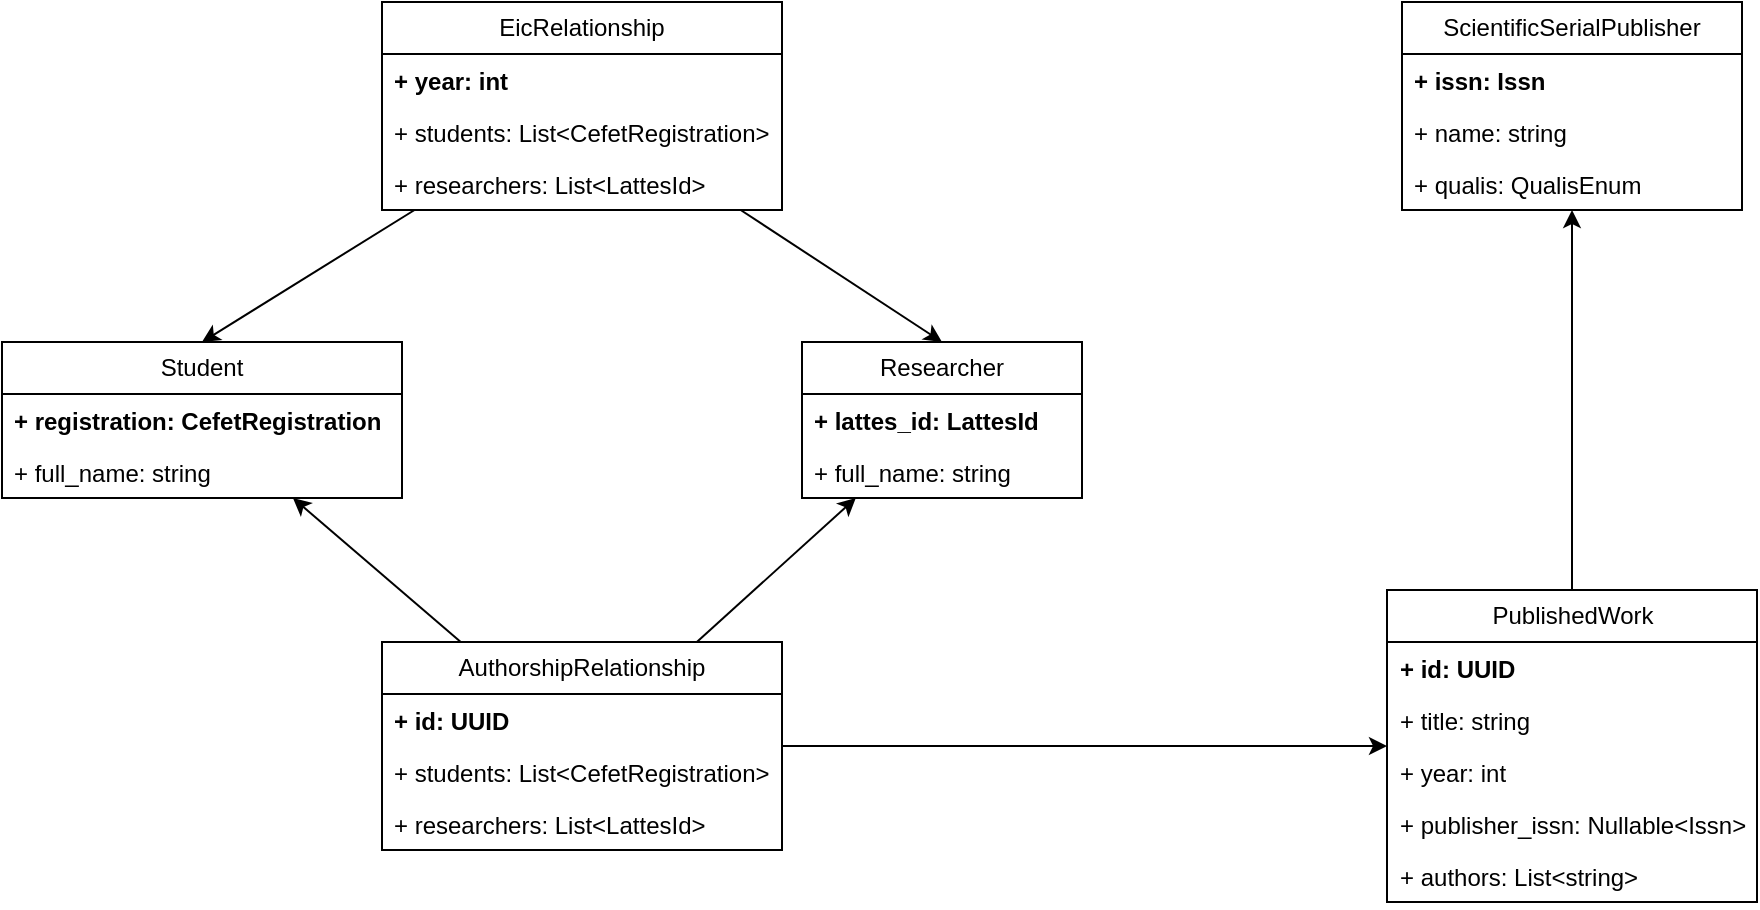 <mxfile version="22.0.6" type="google" pages="3">
  <diagram name="Data" id="g924wV_q9lsqk1HLsQ02">
    <mxGraphModel grid="1" page="0" gridSize="10" guides="1" tooltips="1" connect="1" arrows="1" fold="1" pageScale="1" pageWidth="827" pageHeight="1169" math="0" shadow="0">
      <root>
        <mxCell id="0" />
        <mxCell id="1" parent="0" />
        <mxCell id="8jh1-jTcFAT42vZJKRF9-1" value="Student" style="swimlane;fontStyle=0;childLayout=stackLayout;horizontal=1;startSize=26;fillColor=none;horizontalStack=0;resizeParent=1;resizeParentMax=0;resizeLast=0;collapsible=1;marginBottom=0;whiteSpace=wrap;html=1;" vertex="1" parent="1">
          <mxGeometry x="-90" y="430" width="200" height="78" as="geometry" />
        </mxCell>
        <mxCell id="8jh1-jTcFAT42vZJKRF9-2" value="&lt;b&gt;+ registration: CefetRegistration&lt;/b&gt;" style="text;strokeColor=none;fillColor=none;align=left;verticalAlign=top;spacingLeft=4;spacingRight=4;overflow=hidden;rotatable=0;points=[[0,0.5],[1,0.5]];portConstraint=eastwest;whiteSpace=wrap;html=1;" vertex="1" parent="8jh1-jTcFAT42vZJKRF9-1">
          <mxGeometry y="26" width="200" height="26" as="geometry" />
        </mxCell>
        <mxCell id="8jh1-jTcFAT42vZJKRF9-3" value="+ full_name: string" style="text;strokeColor=none;fillColor=none;align=left;verticalAlign=top;spacingLeft=4;spacingRight=4;overflow=hidden;rotatable=0;points=[[0,0.5],[1,0.5]];portConstraint=eastwest;whiteSpace=wrap;html=1;" vertex="1" parent="8jh1-jTcFAT42vZJKRF9-1">
          <mxGeometry y="52" width="200" height="26" as="geometry" />
        </mxCell>
        <mxCell id="8jh1-jTcFAT42vZJKRF9-5" value="Researcher" style="swimlane;fontStyle=0;childLayout=stackLayout;horizontal=1;startSize=26;fillColor=none;horizontalStack=0;resizeParent=1;resizeParentMax=0;resizeLast=0;collapsible=1;marginBottom=0;whiteSpace=wrap;html=1;" vertex="1" parent="1">
          <mxGeometry x="310" y="430" width="140" height="78" as="geometry" />
        </mxCell>
        <mxCell id="8jh1-jTcFAT42vZJKRF9-6" value="&lt;b&gt;+ lattes_id: LattesId&lt;/b&gt;" style="text;strokeColor=none;fillColor=none;align=left;verticalAlign=top;spacingLeft=4;spacingRight=4;overflow=hidden;rotatable=0;points=[[0,0.5],[1,0.5]];portConstraint=eastwest;whiteSpace=wrap;html=1;" vertex="1" parent="8jh1-jTcFAT42vZJKRF9-5">
          <mxGeometry y="26" width="140" height="26" as="geometry" />
        </mxCell>
        <mxCell id="8jh1-jTcFAT42vZJKRF9-7" value="+ full_name: string" style="text;strokeColor=none;fillColor=none;align=left;verticalAlign=top;spacingLeft=4;spacingRight=4;overflow=hidden;rotatable=0;points=[[0,0.5],[1,0.5]];portConstraint=eastwest;whiteSpace=wrap;html=1;" vertex="1" parent="8jh1-jTcFAT42vZJKRF9-5">
          <mxGeometry y="52" width="140" height="26" as="geometry" />
        </mxCell>
        <mxCell id="8jh1-jTcFAT42vZJKRF9-9" value="ScientificSerialPublisher" style="swimlane;fontStyle=0;childLayout=stackLayout;horizontal=1;startSize=26;fillColor=none;horizontalStack=0;resizeParent=1;resizeParentMax=0;resizeLast=0;collapsible=1;marginBottom=0;whiteSpace=wrap;html=1;" vertex="1" parent="1">
          <mxGeometry x="610" y="260" width="170" height="104" as="geometry" />
        </mxCell>
        <mxCell id="8jh1-jTcFAT42vZJKRF9-10" value="&lt;b&gt;+ issn: Issn&lt;/b&gt;" style="text;strokeColor=none;fillColor=none;align=left;verticalAlign=top;spacingLeft=4;spacingRight=4;overflow=hidden;rotatable=0;points=[[0,0.5],[1,0.5]];portConstraint=eastwest;whiteSpace=wrap;html=1;" vertex="1" parent="8jh1-jTcFAT42vZJKRF9-9">
          <mxGeometry y="26" width="170" height="26" as="geometry" />
        </mxCell>
        <mxCell id="8jh1-jTcFAT42vZJKRF9-11" value="+ name: string" style="text;strokeColor=none;fillColor=none;align=left;verticalAlign=top;spacingLeft=4;spacingRight=4;overflow=hidden;rotatable=0;points=[[0,0.5],[1,0.5]];portConstraint=eastwest;whiteSpace=wrap;html=1;" vertex="1" parent="8jh1-jTcFAT42vZJKRF9-9">
          <mxGeometry y="52" width="170" height="26" as="geometry" />
        </mxCell>
        <mxCell id="pQckuiZSKcIOORofO2P--1" value="+ qualis: QualisEnum" style="text;strokeColor=none;fillColor=none;align=left;verticalAlign=top;spacingLeft=4;spacingRight=4;overflow=hidden;rotatable=0;points=[[0,0.5],[1,0.5]];portConstraint=eastwest;whiteSpace=wrap;html=1;" vertex="1" parent="8jh1-jTcFAT42vZJKRF9-9">
          <mxGeometry y="78" width="170" height="26" as="geometry" />
        </mxCell>
        <mxCell id="8jh1-jTcFAT42vZJKRF9-17" style="rounded=0;orthogonalLoop=1;jettySize=auto;html=1;entryX=0.5;entryY=0;entryDx=0;entryDy=0;" edge="1" parent="1" source="8jh1-jTcFAT42vZJKRF9-13" target="8jh1-jTcFAT42vZJKRF9-5">
          <mxGeometry relative="1" as="geometry" />
        </mxCell>
        <mxCell id="8jh1-jTcFAT42vZJKRF9-23" style="rounded=0;orthogonalLoop=1;jettySize=auto;html=1;entryX=0.5;entryY=0;entryDx=0;entryDy=0;" edge="1" parent="1" source="8jh1-jTcFAT42vZJKRF9-13" target="8jh1-jTcFAT42vZJKRF9-1">
          <mxGeometry relative="1" as="geometry" />
        </mxCell>
        <mxCell id="8jh1-jTcFAT42vZJKRF9-13" value="EicRelationship" style="swimlane;fontStyle=0;childLayout=stackLayout;horizontal=1;startSize=26;fillColor=none;horizontalStack=0;resizeParent=1;resizeParentMax=0;resizeLast=0;collapsible=1;marginBottom=0;whiteSpace=wrap;html=1;" vertex="1" parent="1">
          <mxGeometry x="100" y="260" width="200" height="104" as="geometry" />
        </mxCell>
        <mxCell id="8jh1-jTcFAT42vZJKRF9-14" value="&lt;b&gt;+ year: int&lt;/b&gt;" style="text;strokeColor=none;fillColor=none;align=left;verticalAlign=top;spacingLeft=4;spacingRight=4;overflow=hidden;rotatable=0;points=[[0,0.5],[1,0.5]];portConstraint=eastwest;whiteSpace=wrap;html=1;" vertex="1" parent="8jh1-jTcFAT42vZJKRF9-13">
          <mxGeometry y="26" width="200" height="26" as="geometry" />
        </mxCell>
        <mxCell id="8jh1-jTcFAT42vZJKRF9-15" value="+ students: List&amp;lt;CefetRegistration&amp;gt;" style="text;strokeColor=none;fillColor=none;align=left;verticalAlign=top;spacingLeft=4;spacingRight=4;overflow=hidden;rotatable=0;points=[[0,0.5],[1,0.5]];portConstraint=eastwest;whiteSpace=wrap;html=1;" vertex="1" parent="8jh1-jTcFAT42vZJKRF9-13">
          <mxGeometry y="52" width="200" height="26" as="geometry" />
        </mxCell>
        <mxCell id="8jh1-jTcFAT42vZJKRF9-16" value="+ researchers: List&amp;lt;LattesId&amp;gt;" style="text;strokeColor=none;fillColor=none;align=left;verticalAlign=top;spacingLeft=4;spacingRight=4;overflow=hidden;rotatable=0;points=[[0,0.5],[1,0.5]];portConstraint=eastwest;whiteSpace=wrap;html=1;" vertex="1" parent="8jh1-jTcFAT42vZJKRF9-13">
          <mxGeometry y="78" width="200" height="26" as="geometry" />
        </mxCell>
        <mxCell id="qDHLPpR89eTPL8Gvhcdw-9" style="rounded=0;orthogonalLoop=1;jettySize=auto;html=1;exitX=0.5;exitY=0;exitDx=0;exitDy=0;" edge="1" parent="1" source="qDHLPpR89eTPL8Gvhcdw-1" target="8jh1-jTcFAT42vZJKRF9-9">
          <mxGeometry relative="1" as="geometry" />
        </mxCell>
        <mxCell id="qDHLPpR89eTPL8Gvhcdw-1" value="PublishedWork" style="swimlane;fontStyle=0;childLayout=stackLayout;horizontal=1;startSize=26;fillColor=none;horizontalStack=0;resizeParent=1;resizeParentMax=0;resizeLast=0;collapsible=1;marginBottom=0;whiteSpace=wrap;html=1;" vertex="1" parent="1">
          <mxGeometry x="602.5" y="554" width="185" height="156" as="geometry" />
        </mxCell>
        <mxCell id="qDHLPpR89eTPL8Gvhcdw-2" value="&lt;b&gt;+ id: UUID&lt;/b&gt;" style="text;strokeColor=none;fillColor=none;align=left;verticalAlign=top;spacingLeft=4;spacingRight=4;overflow=hidden;rotatable=0;points=[[0,0.5],[1,0.5]];portConstraint=eastwest;whiteSpace=wrap;html=1;" vertex="1" parent="qDHLPpR89eTPL8Gvhcdw-1">
          <mxGeometry y="26" width="185" height="26" as="geometry" />
        </mxCell>
        <mxCell id="qDHLPpR89eTPL8Gvhcdw-3" value="+ title: string" style="text;strokeColor=none;fillColor=none;align=left;verticalAlign=top;spacingLeft=4;spacingRight=4;overflow=hidden;rotatable=0;points=[[0,0.5],[1,0.5]];portConstraint=eastwest;whiteSpace=wrap;html=1;" vertex="1" parent="qDHLPpR89eTPL8Gvhcdw-1">
          <mxGeometry y="52" width="185" height="26" as="geometry" />
        </mxCell>
        <mxCell id="qDHLPpR89eTPL8Gvhcdw-5" value="+ year: int" style="text;strokeColor=none;fillColor=none;align=left;verticalAlign=top;spacingLeft=4;spacingRight=4;overflow=hidden;rotatable=0;points=[[0,0.5],[1,0.5]];portConstraint=eastwest;whiteSpace=wrap;html=1;" vertex="1" parent="qDHLPpR89eTPL8Gvhcdw-1">
          <mxGeometry y="78" width="185" height="26" as="geometry" />
        </mxCell>
        <mxCell id="qDHLPpR89eTPL8Gvhcdw-6" value="+ publisher_issn: Nullable&amp;lt;Issn&amp;gt;" style="text;strokeColor=none;fillColor=none;align=left;verticalAlign=top;spacingLeft=4;spacingRight=4;overflow=hidden;rotatable=0;points=[[0,0.5],[1,0.5]];portConstraint=eastwest;whiteSpace=wrap;html=1;" vertex="1" parent="qDHLPpR89eTPL8Gvhcdw-1">
          <mxGeometry y="104" width="185" height="26" as="geometry" />
        </mxCell>
        <mxCell id="qDHLPpR89eTPL8Gvhcdw-4" value="+ authors: List&amp;lt;string&amp;gt;" style="text;strokeColor=none;fillColor=none;align=left;verticalAlign=top;spacingLeft=4;spacingRight=4;overflow=hidden;rotatable=0;points=[[0,0.5],[1,0.5]];portConstraint=eastwest;whiteSpace=wrap;html=1;" vertex="1" parent="qDHLPpR89eTPL8Gvhcdw-1">
          <mxGeometry y="130" width="185" height="26" as="geometry" />
        </mxCell>
        <mxCell id="1zkkpSsUQUTHsU7D6Cw5-5" style="rounded=0;orthogonalLoop=1;jettySize=auto;html=1;" edge="1" parent="1" source="1zkkpSsUQUTHsU7D6Cw5-1" target="8jh1-jTcFAT42vZJKRF9-1">
          <mxGeometry relative="1" as="geometry" />
        </mxCell>
        <mxCell id="1zkkpSsUQUTHsU7D6Cw5-6" style="rounded=0;orthogonalLoop=1;jettySize=auto;html=1;" edge="1" parent="1" source="1zkkpSsUQUTHsU7D6Cw5-1" target="8jh1-jTcFAT42vZJKRF9-5">
          <mxGeometry relative="1" as="geometry" />
        </mxCell>
        <mxCell id="1zkkpSsUQUTHsU7D6Cw5-7" style="rounded=0;orthogonalLoop=1;jettySize=auto;html=1;" edge="1" parent="1" source="1zkkpSsUQUTHsU7D6Cw5-1" target="qDHLPpR89eTPL8Gvhcdw-1">
          <mxGeometry relative="1" as="geometry" />
        </mxCell>
        <mxCell id="1zkkpSsUQUTHsU7D6Cw5-1" value="AuthorshipRelationship" style="swimlane;fontStyle=0;childLayout=stackLayout;horizontal=1;startSize=26;fillColor=none;horizontalStack=0;resizeParent=1;resizeParentMax=0;resizeLast=0;collapsible=1;marginBottom=0;whiteSpace=wrap;html=1;" vertex="1" parent="1">
          <mxGeometry x="100" y="580" width="200" height="104" as="geometry" />
        </mxCell>
        <mxCell id="1zkkpSsUQUTHsU7D6Cw5-2" value="&lt;b&gt;+ id: UUID&lt;/b&gt;" style="text;strokeColor=none;fillColor=none;align=left;verticalAlign=top;spacingLeft=4;spacingRight=4;overflow=hidden;rotatable=0;points=[[0,0.5],[1,0.5]];portConstraint=eastwest;whiteSpace=wrap;html=1;" vertex="1" parent="1zkkpSsUQUTHsU7D6Cw5-1">
          <mxGeometry y="26" width="200" height="26" as="geometry" />
        </mxCell>
        <mxCell id="1zkkpSsUQUTHsU7D6Cw5-3" value="+ students: List&amp;lt;CefetRegistration&amp;gt;" style="text;strokeColor=none;fillColor=none;align=left;verticalAlign=top;spacingLeft=4;spacingRight=4;overflow=hidden;rotatable=0;points=[[0,0.5],[1,0.5]];portConstraint=eastwest;whiteSpace=wrap;html=1;" vertex="1" parent="1zkkpSsUQUTHsU7D6Cw5-1">
          <mxGeometry y="52" width="200" height="26" as="geometry" />
        </mxCell>
        <mxCell id="1zkkpSsUQUTHsU7D6Cw5-4" value="+ researchers: List&amp;lt;LattesId&amp;gt;" style="text;strokeColor=none;fillColor=none;align=left;verticalAlign=top;spacingLeft=4;spacingRight=4;overflow=hidden;rotatable=0;points=[[0,0.5],[1,0.5]];portConstraint=eastwest;whiteSpace=wrap;html=1;" vertex="1" parent="1zkkpSsUQUTHsU7D6Cw5-1">
          <mxGeometry y="78" width="200" height="26" as="geometry" />
        </mxCell>
      </root>
    </mxGraphModel>
  </diagram>
  <diagram id="5BA3nEMadehkh-iV1kBV" name="Modules">
    <mxGraphModel grid="1" page="0" gridSize="10" guides="1" tooltips="1" connect="1" arrows="1" fold="1" pageScale="1" pageWidth="827" pageHeight="1169" math="0" shadow="0">
      <root>
        <mxCell id="0" />
        <mxCell id="1" parent="0" />
        <mxCell id="O_pOclD7AqJxKqq9FH5Q-16" style="edgeStyle=orthogonalEdgeStyle;rounded=0;orthogonalLoop=1;jettySize=auto;html=1;" edge="1" parent="1" source="O_pOclD7AqJxKqq9FH5Q-2" target="O_pOclD7AqJxKqq9FH5Q-3">
          <mxGeometry relative="1" as="geometry" />
        </mxCell>
        <mxCell id="O_pOclD7AqJxKqq9FH5Q-2" value="XLSX Report View" style="shape=module;align=left;spacingLeft=20;align=center;verticalAlign=top;whiteSpace=wrap;html=1;" vertex="1" parent="1">
          <mxGeometry x="-480" y="250" width="130" height="50" as="geometry" />
        </mxCell>
        <mxCell id="O_pOclD7AqJxKqq9FH5Q-14" style="edgeStyle=orthogonalEdgeStyle;rounded=0;orthogonalLoop=1;jettySize=auto;html=1;" edge="1" parent="1" source="O_pOclD7AqJxKqq9FH5Q-3" target="O_pOclD7AqJxKqq9FH5Q-13">
          <mxGeometry relative="1" as="geometry" />
        </mxCell>
        <mxCell id="O_pOclD7AqJxKqq9FH5Q-3" value="Report Presenter" style="shape=module;align=left;spacingLeft=20;align=center;verticalAlign=top;whiteSpace=wrap;html=1;" vertex="1" parent="1">
          <mxGeometry x="-480" y="80" width="130" height="50" as="geometry" />
        </mxCell>
        <mxCell id="O_pOclD7AqJxKqq9FH5Q-4" value="Interface Report Generator" style="shape=module;align=left;spacingLeft=20;align=center;verticalAlign=top;whiteSpace=wrap;html=1;" vertex="1" parent="1">
          <mxGeometry x="178" y="-90" width="130" height="50" as="geometry" />
        </mxCell>
        <mxCell id="O_pOclD7AqJxKqq9FH5Q-11" style="edgeStyle=orthogonalEdgeStyle;rounded=0;orthogonalLoop=1;jettySize=auto;html=1;" edge="1" parent="1" source="mzHQakg94LfL3IKHxKvE-1" target="O_pOclD7AqJxKqq9FH5Q-4">
          <mxGeometry relative="1" as="geometry">
            <Array as="points">
              <mxPoint x="31" y="20" />
              <mxPoint x="243" y="20" />
            </Array>
          </mxGeometry>
        </mxCell>
        <mxCell id="mzHQakg94LfL3IKHxKvE-1" value="PublishedWorks Collector" style="shape=module;align=left;spacingLeft=20;align=center;verticalAlign=top;whiteSpace=wrap;html=1;" vertex="1" parent="1">
          <mxGeometry x="-34" y="80" width="130" height="50" as="geometry" />
        </mxCell>
        <mxCell id="O_pOclD7AqJxKqq9FH5Q-8" style="edgeStyle=orthogonalEdgeStyle;rounded=0;orthogonalLoop=1;jettySize=auto;html=1;" edge="1" parent="1" source="mzHQakg94LfL3IKHxKvE-2" target="O_pOclD7AqJxKqq9FH5Q-4">
          <mxGeometry relative="1" as="geometry" />
        </mxCell>
        <mxCell id="mzHQakg94LfL3IKHxKvE-2" value="Researchers Collector" style="shape=module;align=left;spacingLeft=20;align=center;verticalAlign=top;whiteSpace=wrap;html=1;" vertex="1" parent="1">
          <mxGeometry x="178" y="80" width="130" height="50" as="geometry" />
        </mxCell>
        <mxCell id="O_pOclD7AqJxKqq9FH5Q-9" style="edgeStyle=orthogonalEdgeStyle;rounded=0;orthogonalLoop=1;jettySize=auto;html=1;" edge="1" parent="1" source="mzHQakg94LfL3IKHxKvE-3" target="O_pOclD7AqJxKqq9FH5Q-4">
          <mxGeometry relative="1" as="geometry">
            <Array as="points">
              <mxPoint x="454" y="20" />
              <mxPoint x="243" y="20" />
            </Array>
          </mxGeometry>
        </mxCell>
        <mxCell id="mzHQakg94LfL3IKHxKvE-3" value="Students Collector" style="shape=module;align=left;spacingLeft=20;align=center;verticalAlign=top;whiteSpace=wrap;html=1;" vertex="1" parent="1">
          <mxGeometry x="389" y="80" width="130" height="50" as="geometry" />
        </mxCell>
        <mxCell id="O_pOclD7AqJxKqq9FH5Q-10" style="edgeStyle=orthogonalEdgeStyle;rounded=0;orthogonalLoop=1;jettySize=auto;html=1;" edge="1" parent="1" source="O_pOclD7AqJxKqq9FH5Q-1" target="O_pOclD7AqJxKqq9FH5Q-4">
          <mxGeometry relative="1" as="geometry">
            <Array as="points">
              <mxPoint x="665" y="20" />
              <mxPoint x="243" y="20" />
            </Array>
          </mxGeometry>
        </mxCell>
        <mxCell id="O_pOclD7AqJxKqq9FH5Q-1" value="ScientificSerialPublisher Collector" style="shape=module;align=left;spacingLeft=20;align=center;verticalAlign=top;whiteSpace=wrap;html=1;" vertex="1" parent="1">
          <mxGeometry x="580" y="80" width="170" height="50" as="geometry" />
        </mxCell>
        <mxCell id="O_pOclD7AqJxKqq9FH5Q-12" style="edgeStyle=orthogonalEdgeStyle;rounded=0;orthogonalLoop=1;jettySize=auto;html=1;" edge="1" parent="1" source="O_pOclD7AqJxKqq9FH5Q-5" target="O_pOclD7AqJxKqq9FH5Q-4">
          <mxGeometry relative="1" as="geometry">
            <Array as="points">
              <mxPoint x="-180" y="20" />
              <mxPoint x="243" y="20" />
            </Array>
          </mxGeometry>
        </mxCell>
        <mxCell id="O_pOclD7AqJxKqq9FH5Q-5" value="Database Gateway" style="shape=module;align=left;spacingLeft=20;align=center;verticalAlign=top;whiteSpace=wrap;html=1;" vertex="1" parent="1">
          <mxGeometry x="-250" y="80" width="140" height="50" as="geometry" />
        </mxCell>
        <mxCell id="O_pOclD7AqJxKqq9FH5Q-15" style="edgeStyle=orthogonalEdgeStyle;rounded=0;orthogonalLoop=1;jettySize=auto;html=1;" edge="1" parent="1" source="O_pOclD7AqJxKqq9FH5Q-13" target="O_pOclD7AqJxKqq9FH5Q-4">
          <mxGeometry relative="1" as="geometry" />
        </mxCell>
        <mxCell id="O_pOclD7AqJxKqq9FH5Q-13" value="Linear Report Generator" style="shape=module;align=left;spacingLeft=20;align=center;verticalAlign=top;whiteSpace=wrap;html=1;" vertex="1" parent="1">
          <mxGeometry x="-480" y="-90" width="130" height="50" as="geometry" />
        </mxCell>
      </root>
    </mxGraphModel>
  </diagram>
  <diagram id="NruIVY-pAksFFUQUQuMX" name="Components">
    <mxGraphModel grid="1" page="0" gridSize="10" guides="1" tooltips="1" connect="1" arrows="1" fold="1" pageScale="1" pageWidth="827" pageHeight="1169" math="0" shadow="0">
      <root>
        <mxCell id="0" />
        <mxCell id="1" parent="0" />
        <mxCell id="UVUdmniq4vKQqQ0quun4-10" value="&lt;p style=&quot;margin: 6px 0px 0px;&quot;&gt;&lt;b&gt;&amp;nbsp; Logic Layer&lt;/b&gt;&lt;/p&gt;" style="align=left;overflow=fill;html=1;dropTarget=0;whiteSpace=wrap;" vertex="1" parent="1">
          <mxGeometry x="-130" y="-460" width="970" height="390" as="geometry" />
        </mxCell>
        <mxCell id="UVUdmniq4vKQqQ0quun4-11" value="" style="shape=component;jettyWidth=8;jettyHeight=4;" vertex="1" parent="UVUdmniq4vKQqQ0quun4-10">
          <mxGeometry x="1" width="20" height="20" relative="1" as="geometry">
            <mxPoint x="-24" y="4" as="offset" />
          </mxGeometry>
        </mxCell>
        <mxCell id="wvu2l-x5AkVvMcB72rej-6" value="DataGateway" style="html=1;whiteSpace=wrap;" vertex="1" parent="1">
          <mxGeometry x="165" y="-170" width="110" height="50" as="geometry" />
        </mxCell>
        <mxCell id="wvu2l-x5AkVvMcB72rej-8" value="" style="group" connectable="0" vertex="1" parent="1">
          <mxGeometry x="-260" y="40" width="1090" height="280" as="geometry" />
        </mxCell>
        <mxCell id="eioY50DjuzXXVUgPDdE5-7" value="&lt;p style=&quot;margin: 6px 0px 0px;&quot;&gt;&lt;b&gt;&amp;nbsp; &amp;nbsp;Data Access Layer&lt;/b&gt;&lt;/p&gt;" style="align=left;overflow=fill;html=1;dropTarget=0;whiteSpace=wrap;" vertex="1" parent="wvu2l-x5AkVvMcB72rej-8">
          <mxGeometry width="1090" height="280" as="geometry" />
        </mxCell>
        <mxCell id="eioY50DjuzXXVUgPDdE5-8" value="" style="shape=component;jettyWidth=8;jettyHeight=4;" vertex="1" parent="eioY50DjuzXXVUgPDdE5-7">
          <mxGeometry x="1" width="20" height="20" relative="1" as="geometry">
            <mxPoint x="-24" y="4" as="offset" />
          </mxGeometry>
        </mxCell>
        <mxCell id="eioY50DjuzXXVUgPDdE5-2" value="IDatabase" style="html=1;whiteSpace=wrap;" vertex="1" parent="wvu2l-x5AkVvMcB72rej-8">
          <mxGeometry x="30" y="150" width="110" height="50" as="geometry" />
        </mxCell>
        <mxCell id="wvu2l-x5AkVvMcB72rej-1" style="edgeStyle=orthogonalEdgeStyle;rounded=0;orthogonalLoop=1;jettySize=auto;html=1;" edge="1" parent="wvu2l-x5AkVvMcB72rej-8" source="eioY50DjuzXXVUgPDdE5-1" target="eioY50DjuzXXVUgPDdE5-2">
          <mxGeometry relative="1" as="geometry">
            <Array as="points">
              <mxPoint x="480" y="110" />
              <mxPoint x="85" y="110" />
            </Array>
          </mxGeometry>
        </mxCell>
        <mxCell id="eioY50DjuzXXVUgPDdE5-1" value="DatabaseController" style="html=1;whiteSpace=wrap;" vertex="1" parent="wvu2l-x5AkVvMcB72rej-8">
          <mxGeometry x="422.5" y="30" width="115" height="50" as="geometry" />
        </mxCell>
        <mxCell id="hBXDdNQRIQd6uk4EqMoQ-1" value="IStudentsCollector" style="html=1;whiteSpace=wrap;" vertex="1" parent="wvu2l-x5AkVvMcB72rej-8">
          <mxGeometry x="223" y="150" width="120" height="50" as="geometry" />
        </mxCell>
        <mxCell id="wvu2l-x5AkVvMcB72rej-2" style="edgeStyle=orthogonalEdgeStyle;rounded=0;orthogonalLoop=1;jettySize=auto;html=1;" edge="1" parent="wvu2l-x5AkVvMcB72rej-8" source="eioY50DjuzXXVUgPDdE5-1" target="hBXDdNQRIQd6uk4EqMoQ-1">
          <mxGeometry relative="1" as="geometry">
            <Array as="points">
              <mxPoint x="480" y="110" />
              <mxPoint x="283" y="110" />
            </Array>
          </mxGeometry>
        </mxCell>
        <mxCell id="VjM7FW-xuo4FsHfPQKcs-1" value="IResearchesCollector" style="html=1;whiteSpace=wrap;" vertex="1" parent="wvu2l-x5AkVvMcB72rej-8">
          <mxGeometry x="410" y="150" width="140" height="50" as="geometry" />
        </mxCell>
        <mxCell id="wvu2l-x5AkVvMcB72rej-3" style="edgeStyle=orthogonalEdgeStyle;rounded=0;orthogonalLoop=1;jettySize=auto;html=1;" edge="1" parent="wvu2l-x5AkVvMcB72rej-8" source="eioY50DjuzXXVUgPDdE5-1" target="VjM7FW-xuo4FsHfPQKcs-1">
          <mxGeometry relative="1" as="geometry" />
        </mxCell>
        <mxCell id="VjM7FW-xuo4FsHfPQKcs-2" value="IPublishedWorksCollector" style="html=1;whiteSpace=wrap;" vertex="1" parent="wvu2l-x5AkVvMcB72rej-8">
          <mxGeometry x="620" y="150" width="160" height="50" as="geometry" />
        </mxCell>
        <mxCell id="wvu2l-x5AkVvMcB72rej-4" style="edgeStyle=orthogonalEdgeStyle;rounded=0;orthogonalLoop=1;jettySize=auto;html=1;" edge="1" parent="wvu2l-x5AkVvMcB72rej-8" source="eioY50DjuzXXVUgPDdE5-1" target="VjM7FW-xuo4FsHfPQKcs-2">
          <mxGeometry relative="1" as="geometry">
            <Array as="points">
              <mxPoint x="480" y="110" />
              <mxPoint x="700" y="110" />
            </Array>
          </mxGeometry>
        </mxCell>
        <mxCell id="VjM7FW-xuo4FsHfPQKcs-3" value="IScientificSerialPublishersCollector" style="html=1;whiteSpace=wrap;" vertex="1" parent="wvu2l-x5AkVvMcB72rej-8">
          <mxGeometry x="850" y="150" width="210" height="50" as="geometry" />
        </mxCell>
        <mxCell id="wvu2l-x5AkVvMcB72rej-5" style="edgeStyle=orthogonalEdgeStyle;rounded=0;orthogonalLoop=1;jettySize=auto;html=1;" edge="1" parent="wvu2l-x5AkVvMcB72rej-8" source="eioY50DjuzXXVUgPDdE5-1" target="VjM7FW-xuo4FsHfPQKcs-3">
          <mxGeometry relative="1" as="geometry">
            <Array as="points">
              <mxPoint x="480" y="110" />
              <mxPoint x="955" y="110" />
            </Array>
          </mxGeometry>
        </mxCell>
        <mxCell id="wvu2l-x5AkVvMcB72rej-7" style="rounded=0;orthogonalLoop=1;jettySize=auto;html=1;endArrow=block;endFill=0;strokeWidth=1;endSize=16;" edge="1" parent="1" source="eioY50DjuzXXVUgPDdE5-1" target="wvu2l-x5AkVvMcB72rej-6">
          <mxGeometry relative="1" as="geometry" />
        </mxCell>
        <mxCell id="wvu2l-x5AkVvMcB72rej-10" style="edgeStyle=orthogonalEdgeStyle;rounded=0;orthogonalLoop=1;jettySize=auto;html=1;entryX=0.5;entryY=0;entryDx=0;entryDy=0;" edge="1" parent="1" source="wvu2l-x5AkVvMcB72rej-9" target="wvu2l-x5AkVvMcB72rej-6">
          <mxGeometry relative="1" as="geometry" />
        </mxCell>
        <mxCell id="UVUdmniq4vKQqQ0quun4-3" style="edgeStyle=orthogonalEdgeStyle;rounded=0;orthogonalLoop=1;jettySize=auto;html=1;" edge="1" parent="1" source="wvu2l-x5AkVvMcB72rej-9" target="UVUdmniq4vKQqQ0quun4-1">
          <mxGeometry relative="1" as="geometry" />
        </mxCell>
        <mxCell id="UVUdmniq4vKQqQ0quun4-7" style="edgeStyle=orthogonalEdgeStyle;rounded=0;orthogonalLoop=1;jettySize=auto;html=1;" edge="1" parent="1" source="wvu2l-x5AkVvMcB72rej-9" target="UVUdmniq4vKQqQ0quun4-5">
          <mxGeometry relative="1" as="geometry">
            <Array as="points">
              <mxPoint x="140" y="-305" />
              <mxPoint x="140" y="-250" />
            </Array>
          </mxGeometry>
        </mxCell>
        <mxCell id="UVUdmniq4vKQqQ0quun4-8" style="edgeStyle=orthogonalEdgeStyle;rounded=0;orthogonalLoop=1;jettySize=auto;html=1;" edge="1" parent="1" source="wvu2l-x5AkVvMcB72rej-9" target="UVUdmniq4vKQqQ0quun4-6">
          <mxGeometry relative="1" as="geometry">
            <Array as="points">
              <mxPoint x="140" y="-305" />
              <mxPoint x="140" y="-165" />
            </Array>
          </mxGeometry>
        </mxCell>
        <mxCell id="wvu2l-x5AkVvMcB72rej-9" value="ReportGenerator" style="html=1;whiteSpace=wrap;" vertex="1" parent="1">
          <mxGeometry x="165" y="-330" width="110" height="50" as="geometry" />
        </mxCell>
        <mxCell id="UVUdmniq4vKQqQ0quun4-1" value="PONDOC Entities" style="html=1;whiteSpace=wrap;" vertex="1" parent="1">
          <mxGeometry x="430" y="-330" width="110" height="50" as="geometry" />
        </mxCell>
        <mxCell id="UVUdmniq4vKQqQ0quun4-4" style="edgeStyle=orthogonalEdgeStyle;rounded=0;orthogonalLoop=1;jettySize=auto;html=1;" edge="1" parent="1" source="eioY50DjuzXXVUgPDdE5-1" target="UVUdmniq4vKQqQ0quun4-1">
          <mxGeometry relative="1" as="geometry" />
        </mxCell>
        <mxCell id="UVUdmniq4vKQqQ0quun4-5" value="ReportRequest" style="html=1;whiteSpace=wrap;" vertex="1" parent="1">
          <mxGeometry x="-60" y="-270" width="110" height="50" as="geometry" />
        </mxCell>
        <mxCell id="UVUdmniq4vKQqQ0quun4-6" value="ReportResponse" style="html=1;whiteSpace=wrap;" vertex="1" parent="1">
          <mxGeometry x="-60" y="-190" width="110" height="50" as="geometry" />
        </mxCell>
        <mxCell id="Q9VFeFks9nk030k2yuOy-1" style="edgeStyle=orthogonalEdgeStyle;rounded=0;orthogonalLoop=1;jettySize=auto;html=1;endArrow=block;endFill=0;endSize=16;" edge="1" parent="1" source="3AtHPWHPnfirhuczMod_-1" target="wvu2l-x5AkVvMcB72rej-9">
          <mxGeometry relative="1" as="geometry" />
        </mxCell>
        <mxCell id="Q9VFeFks9nk030k2yuOy-4" style="edgeStyle=orthogonalEdgeStyle;rounded=0;orthogonalLoop=1;jettySize=auto;html=1;" edge="1" parent="1" source="3AtHPWHPnfirhuczMod_-1" target="Q9VFeFks9nk030k2yuOy-3">
          <mxGeometry relative="1" as="geometry">
            <Array as="points">
              <mxPoint x="-480" y="-170" />
            </Array>
          </mxGeometry>
        </mxCell>
        <mxCell id="Q9VFeFks9nk030k2yuOy-5" style="edgeStyle=orthogonalEdgeStyle;rounded=0;orthogonalLoop=1;jettySize=auto;html=1;" edge="1" parent="1" source="3AtHPWHPnfirhuczMod_-1" target="Q9VFeFks9nk030k2yuOy-2">
          <mxGeometry relative="1" as="geometry">
            <Array as="points">
              <mxPoint x="-480" y="-245" />
            </Array>
          </mxGeometry>
        </mxCell>
        <mxCell id="3AtHPWHPnfirhuczMod_-1" value="CliReportGenerator" style="html=1;whiteSpace=wrap;" vertex="1" parent="1">
          <mxGeometry x="-510" y="-400" width="140" height="50" as="geometry" />
        </mxCell>
        <mxCell id="Q9VFeFks9nk030k2yuOy-6" style="edgeStyle=orthogonalEdgeStyle;rounded=0;orthogonalLoop=1;jettySize=auto;html=1;endArrow=block;endFill=0;" edge="1" parent="1" source="Q9VFeFks9nk030k2yuOy-2" target="UVUdmniq4vKQqQ0quun4-5">
          <mxGeometry relative="1" as="geometry" />
        </mxCell>
        <mxCell id="Q9VFeFks9nk030k2yuOy-2" value="CliReportRequest" style="html=1;whiteSpace=wrap;" vertex="1" parent="1">
          <mxGeometry x="-450" y="-270" width="120" height="50" as="geometry" />
        </mxCell>
        <mxCell id="Q9VFeFks9nk030k2yuOy-7" style="edgeStyle=orthogonalEdgeStyle;rounded=0;orthogonalLoop=1;jettySize=auto;html=1;endArrow=block;endFill=0;" edge="1" parent="1" source="Q9VFeFks9nk030k2yuOy-3" target="UVUdmniq4vKQqQ0quun4-6">
          <mxGeometry relative="1" as="geometry" />
        </mxCell>
        <mxCell id="Q9VFeFks9nk030k2yuOy-3" value="CliReportResponse" style="html=1;whiteSpace=wrap;" vertex="1" parent="1">
          <mxGeometry x="-450" y="-190" width="120" height="50" as="geometry" />
        </mxCell>
      </root>
    </mxGraphModel>
  </diagram>
</mxfile>
